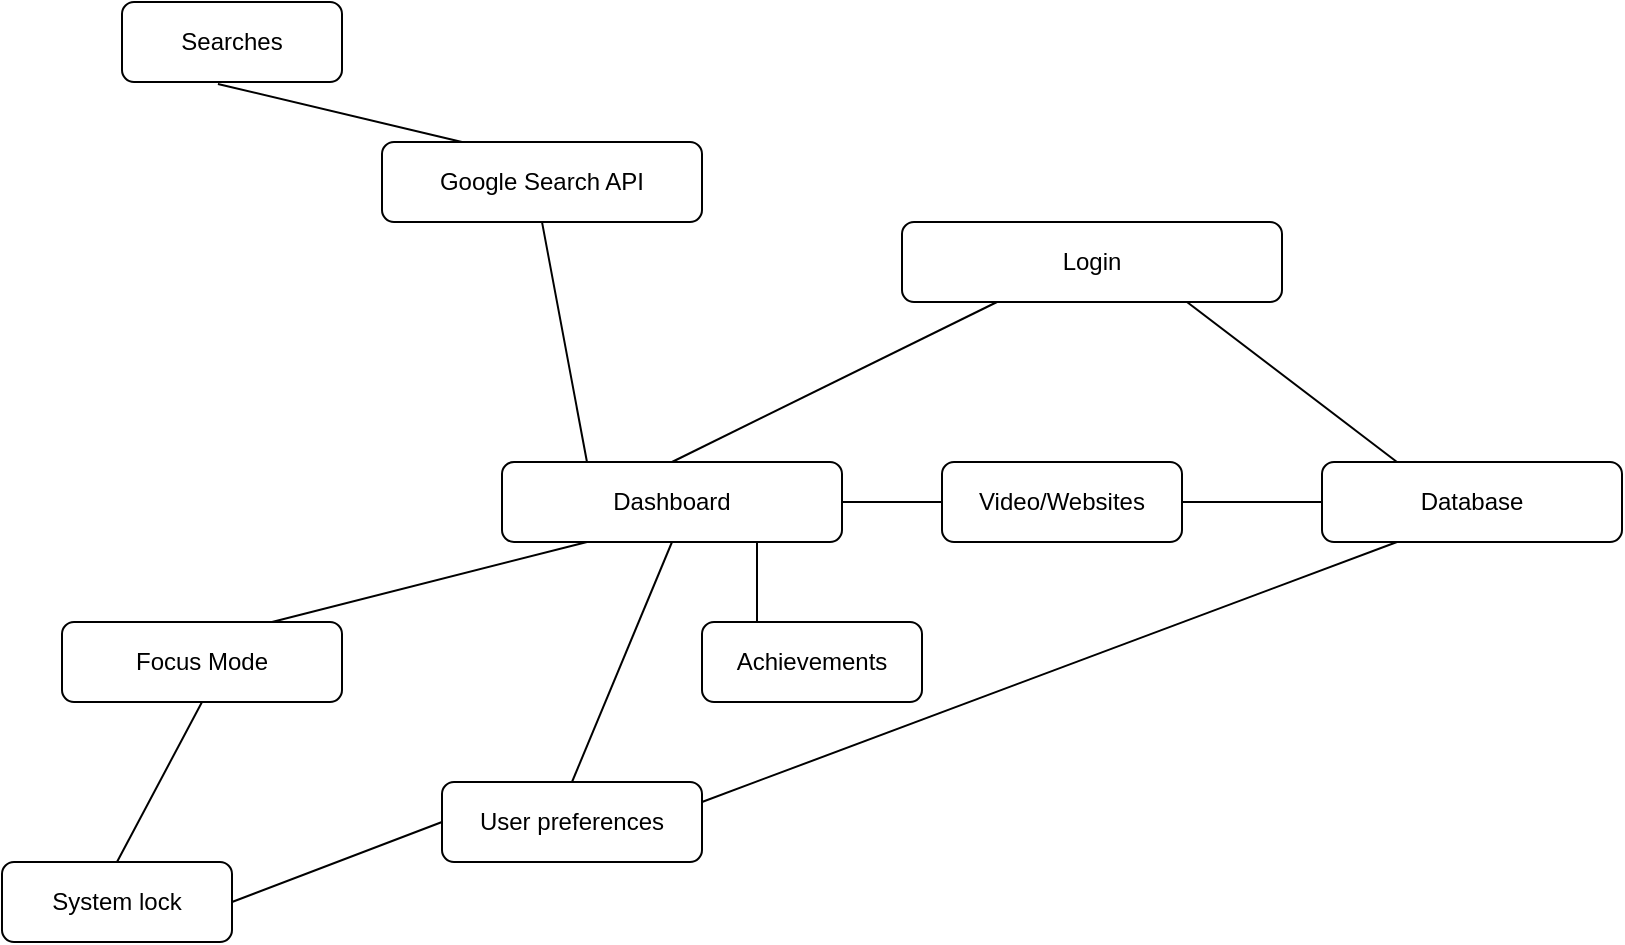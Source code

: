 <mxfile version="17.2.4" type="device"><diagram id="wo57OQt3RokD_6Ey0Yhy" name="Page-1"><mxGraphModel dx="1342" dy="905" grid="1" gridSize="10" guides="1" tooltips="1" connect="1" arrows="1" fold="1" page="1" pageScale="1" pageWidth="850" pageHeight="1100" math="0" shadow="0"><root><mxCell id="0"/><mxCell id="1" parent="0"/><mxCell id="I9ENOJc9PiWE4n3-xbIR-3" value="Login" style="rounded=1;whiteSpace=wrap;html=1;" parent="1" vertex="1"><mxGeometry x="460" y="120" width="190" height="40" as="geometry"/></mxCell><mxCell id="I9ENOJc9PiWE4n3-xbIR-4" value="Database" style="rounded=1;whiteSpace=wrap;html=1;" parent="1" vertex="1"><mxGeometry x="670" y="240" width="150" height="40" as="geometry"/></mxCell><mxCell id="I9ENOJc9PiWE4n3-xbIR-5" value="Google Search API" style="rounded=1;whiteSpace=wrap;html=1;" parent="1" vertex="1"><mxGeometry x="200" y="80" width="160" height="40" as="geometry"/></mxCell><mxCell id="I9ENOJc9PiWE4n3-xbIR-6" value="Dashboard" style="rounded=1;whiteSpace=wrap;html=1;" parent="1" vertex="1"><mxGeometry x="260" y="240" width="170" height="40" as="geometry"/></mxCell><mxCell id="I9ENOJc9PiWE4n3-xbIR-7" value="Focus Mode" style="rounded=1;whiteSpace=wrap;html=1;" parent="1" vertex="1"><mxGeometry x="40" y="320" width="140" height="40" as="geometry"/></mxCell><mxCell id="I9ENOJc9PiWE4n3-xbIR-8" value="System lock" style="rounded=1;whiteSpace=wrap;html=1;" parent="1" vertex="1"><mxGeometry x="10" y="440" width="115" height="40" as="geometry"/></mxCell><mxCell id="I9ENOJc9PiWE4n3-xbIR-9" value="" style="endArrow=none;html=1;rounded=0;exitX=0.75;exitY=1;exitDx=0;exitDy=0;entryX=0.25;entryY=0;entryDx=0;entryDy=0;" parent="1" source="I9ENOJc9PiWE4n3-xbIR-3" target="I9ENOJc9PiWE4n3-xbIR-4" edge="1"><mxGeometry width="50" height="50" relative="1" as="geometry"><mxPoint x="320" y="190" as="sourcePoint"/><mxPoint x="420" y="140" as="targetPoint"/></mxGeometry></mxCell><mxCell id="I9ENOJc9PiWE4n3-xbIR-10" value="" style="endArrow=none;html=1;rounded=0;entryX=0.25;entryY=1;entryDx=0;entryDy=0;exitX=0.5;exitY=0;exitDx=0;exitDy=0;" parent="1" source="I9ENOJc9PiWE4n3-xbIR-6" target="I9ENOJc9PiWE4n3-xbIR-3" edge="1"><mxGeometry width="50" height="50" relative="1" as="geometry"><mxPoint x="190" y="240" as="sourcePoint"/><mxPoint x="240" y="190" as="targetPoint"/></mxGeometry></mxCell><mxCell id="I9ENOJc9PiWE4n3-xbIR-12" value="" style="endArrow=none;html=1;rounded=0;entryX=0.25;entryY=1;entryDx=0;entryDy=0;exitX=0.75;exitY=0;exitDx=0;exitDy=0;" parent="1" source="I9ENOJc9PiWE4n3-xbIR-7" target="I9ENOJc9PiWE4n3-xbIR-6" edge="1"><mxGeometry width="50" height="50" relative="1" as="geometry"><mxPoint x="210" y="350" as="sourcePoint"/><mxPoint x="260" y="300" as="targetPoint"/></mxGeometry></mxCell><mxCell id="I9ENOJc9PiWE4n3-xbIR-15" value="" style="endArrow=none;html=1;rounded=0;entryX=0.5;entryY=1;entryDx=0;entryDy=0;exitX=0.5;exitY=0;exitDx=0;exitDy=0;" parent="1" source="I9ENOJc9PiWE4n3-xbIR-8" target="I9ENOJc9PiWE4n3-xbIR-7" edge="1"><mxGeometry width="50" height="50" relative="1" as="geometry"><mxPoint x="240" y="430" as="sourcePoint"/><mxPoint x="290" y="380" as="targetPoint"/></mxGeometry></mxCell><mxCell id="I9ENOJc9PiWE4n3-xbIR-16" value="User preferences" style="rounded=1;whiteSpace=wrap;html=1;" parent="1" vertex="1"><mxGeometry x="230" y="400" width="130" height="40" as="geometry"/></mxCell><mxCell id="I9ENOJc9PiWE4n3-xbIR-17" value="" style="endArrow=none;html=1;rounded=0;exitX=0.5;exitY=0;exitDx=0;exitDy=0;entryX=0.5;entryY=1;entryDx=0;entryDy=0;" parent="1" source="I9ENOJc9PiWE4n3-xbIR-16" target="I9ENOJc9PiWE4n3-xbIR-6" edge="1"><mxGeometry width="50" height="50" relative="1" as="geometry"><mxPoint x="480" y="380" as="sourcePoint"/><mxPoint x="530" y="330" as="targetPoint"/></mxGeometry></mxCell><mxCell id="I9ENOJc9PiWE4n3-xbIR-18" value="" style="endArrow=none;html=1;rounded=0;entryX=1;entryY=0.25;entryDx=0;entryDy=0;exitX=0.25;exitY=1;exitDx=0;exitDy=0;" parent="1" source="I9ENOJc9PiWE4n3-xbIR-4" target="I9ENOJc9PiWE4n3-xbIR-16" edge="1"><mxGeometry width="50" height="50" relative="1" as="geometry"><mxPoint x="400" y="490" as="sourcePoint"/><mxPoint x="450" y="440" as="targetPoint"/></mxGeometry></mxCell><mxCell id="I9ENOJc9PiWE4n3-xbIR-19" value="Achievements" style="rounded=1;whiteSpace=wrap;html=1;" parent="1" vertex="1"><mxGeometry x="360" y="320" width="110" height="40" as="geometry"/></mxCell><mxCell id="I9ENOJc9PiWE4n3-xbIR-20" value="" style="endArrow=none;html=1;rounded=0;exitX=0.25;exitY=0;exitDx=0;exitDy=0;entryX=0.75;entryY=1;entryDx=0;entryDy=0;" parent="1" source="I9ENOJc9PiWE4n3-xbIR-19" target="I9ENOJc9PiWE4n3-xbIR-6" edge="1"><mxGeometry width="50" height="50" relative="1" as="geometry"><mxPoint x="400" y="390" as="sourcePoint"/><mxPoint x="450" y="340" as="targetPoint"/></mxGeometry></mxCell><mxCell id="I9ENOJc9PiWE4n3-xbIR-21" value="" style="endArrow=none;html=1;rounded=0;exitX=0.25;exitY=0;exitDx=0;exitDy=0;entryX=0.5;entryY=1;entryDx=0;entryDy=0;" parent="1" source="I9ENOJc9PiWE4n3-xbIR-6" target="I9ENOJc9PiWE4n3-xbIR-5" edge="1"><mxGeometry width="50" height="50" relative="1" as="geometry"><mxPoint x="400" y="390" as="sourcePoint"/><mxPoint x="450" y="340" as="targetPoint"/></mxGeometry></mxCell><mxCell id="I9ENOJc9PiWE4n3-xbIR-22" value="Searches" style="rounded=1;whiteSpace=wrap;html=1;" parent="1" vertex="1"><mxGeometry x="70" y="10" width="110" height="40" as="geometry"/></mxCell><mxCell id="I9ENOJc9PiWE4n3-xbIR-24" value="" style="endArrow=none;html=1;rounded=0;entryX=0.25;entryY=0;entryDx=0;entryDy=0;exitX=0.436;exitY=1.025;exitDx=0;exitDy=0;exitPerimeter=0;" parent="1" source="I9ENOJc9PiWE4n3-xbIR-22" target="I9ENOJc9PiWE4n3-xbIR-5" edge="1"><mxGeometry width="50" height="50" relative="1" as="geometry"><mxPoint x="400" y="390" as="sourcePoint"/><mxPoint x="450" y="340" as="targetPoint"/><Array as="points"/></mxGeometry></mxCell><mxCell id="I9ENOJc9PiWE4n3-xbIR-25" value="" style="endArrow=none;html=1;rounded=0;entryX=0;entryY=0.5;entryDx=0;entryDy=0;exitX=1;exitY=0.5;exitDx=0;exitDy=0;" parent="1" source="I9ENOJc9PiWE4n3-xbIR-8" target="I9ENOJc9PiWE4n3-xbIR-16" edge="1"><mxGeometry width="50" height="50" relative="1" as="geometry"><mxPoint x="170" y="510" as="sourcePoint"/><mxPoint x="220" y="460" as="targetPoint"/></mxGeometry></mxCell><mxCell id="I9ENOJc9PiWE4n3-xbIR-26" value="Video/Websites" style="rounded=1;whiteSpace=wrap;html=1;" parent="1" vertex="1"><mxGeometry x="480" y="240" width="120" height="40" as="geometry"/></mxCell><mxCell id="I9ENOJc9PiWE4n3-xbIR-27" value="" style="endArrow=none;html=1;rounded=0;exitX=1;exitY=0.5;exitDx=0;exitDy=0;entryX=0;entryY=0.5;entryDx=0;entryDy=0;" parent="1" source="I9ENOJc9PiWE4n3-xbIR-6" target="I9ENOJc9PiWE4n3-xbIR-26" edge="1"><mxGeometry width="50" height="50" relative="1" as="geometry"><mxPoint x="400" y="390" as="sourcePoint"/><mxPoint x="450" y="340" as="targetPoint"/></mxGeometry></mxCell><mxCell id="I9ENOJc9PiWE4n3-xbIR-28" value="" style="endArrow=none;html=1;rounded=0;exitX=1;exitY=0.5;exitDx=0;exitDy=0;" parent="1" source="I9ENOJc9PiWE4n3-xbIR-26" target="I9ENOJc9PiWE4n3-xbIR-4" edge="1"><mxGeometry width="50" height="50" relative="1" as="geometry"><mxPoint x="400" y="390" as="sourcePoint"/><mxPoint x="450" y="340" as="targetPoint"/></mxGeometry></mxCell></root></mxGraphModel></diagram></mxfile>